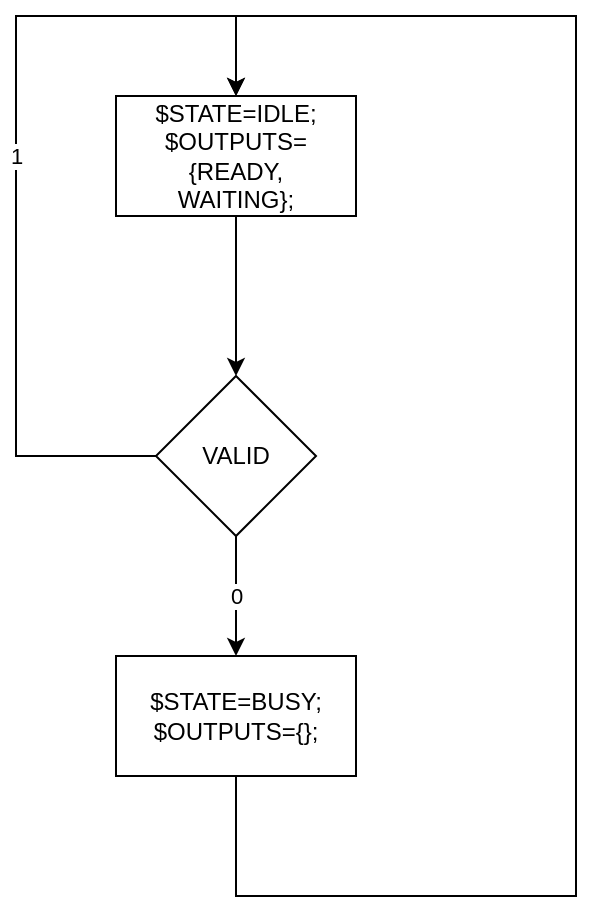 <mxfile version="12.9.13" type="device"><diagram name="Page-1" id="VSD81QlUi-vYYUZPUJKy"><mxGraphModel dx="1024" dy="584" grid="1" gridSize="10" guides="1" tooltips="1" connect="1" arrows="1" fold="1" page="1" pageScale="1" pageWidth="850" pageHeight="1100" math="0" shadow="0"><root><mxCell id="0"/><mxCell id="1" parent="0"/><mxCell id="yLcf9PcDTlxxuHNNRlaM-4" style="edgeStyle=orthogonalEdgeStyle;rounded=0;orthogonalLoop=1;jettySize=auto;html=1;exitX=0.5;exitY=1;exitDx=0;exitDy=0;entryX=0.5;entryY=0;entryDx=0;entryDy=0;" parent="1" source="yLcf9PcDTlxxuHNNRlaM-1" target="yLcf9PcDTlxxuHNNRlaM-2" edge="1"><mxGeometry relative="1" as="geometry"/></mxCell><mxCell id="yLcf9PcDTlxxuHNNRlaM-1" value="$STATE=IDLE;&lt;br&gt;$OUTPUTS={READY,&lt;br&gt;WAITING};" style="rounded=0;whiteSpace=wrap;html=1;" parent="1" vertex="1"><mxGeometry x="290" y="140" width="120" height="60" as="geometry"/></mxCell><mxCell id="qwOI9yDT8Cc8kCztLAZ--2" value="1" style="edgeStyle=orthogonalEdgeStyle;rounded=0;orthogonalLoop=1;jettySize=auto;html=1;exitX=0;exitY=0.5;exitDx=0;exitDy=0;entryX=0.5;entryY=0;entryDx=0;entryDy=0;" parent="1" source="yLcf9PcDTlxxuHNNRlaM-2" target="yLcf9PcDTlxxuHNNRlaM-1" edge="1"><mxGeometry relative="1" as="geometry"><Array as="points"><mxPoint x="240" y="320"/><mxPoint x="240" y="100"/><mxPoint x="350" y="100"/></Array></mxGeometry></mxCell><mxCell id="qwOI9yDT8Cc8kCztLAZ--3" value="0" style="edgeStyle=orthogonalEdgeStyle;rounded=0;orthogonalLoop=1;jettySize=auto;html=1;exitX=0.5;exitY=1;exitDx=0;exitDy=0;entryX=0.5;entryY=0;entryDx=0;entryDy=0;" parent="1" source="yLcf9PcDTlxxuHNNRlaM-2" target="yLcf9PcDTlxxuHNNRlaM-3" edge="1"><mxGeometry relative="1" as="geometry"/></mxCell><mxCell id="yLcf9PcDTlxxuHNNRlaM-2" value="VALID" style="rhombus;whiteSpace=wrap;html=1;" parent="1" vertex="1"><mxGeometry x="310" y="280" width="80" height="80" as="geometry"/></mxCell><mxCell id="yLcf9PcDTlxxuHNNRlaM-7" style="edgeStyle=orthogonalEdgeStyle;rounded=0;orthogonalLoop=1;jettySize=auto;html=1;entryX=0.5;entryY=0;entryDx=0;entryDy=0;" parent="1" source="yLcf9PcDTlxxuHNNRlaM-3" target="yLcf9PcDTlxxuHNNRlaM-1" edge="1"><mxGeometry relative="1" as="geometry"><Array as="points"><mxPoint x="350" y="540"/><mxPoint x="520" y="540"/><mxPoint x="520" y="100"/><mxPoint x="350" y="100"/></Array></mxGeometry></mxCell><mxCell id="yLcf9PcDTlxxuHNNRlaM-3" value="$STATE=BUSY;&lt;br&gt;$OUTPUTS={};" style="rounded=0;whiteSpace=wrap;html=1;" parent="1" vertex="1"><mxGeometry x="290" y="420" width="120" height="60" as="geometry"/></mxCell></root></mxGraphModel></diagram></mxfile>